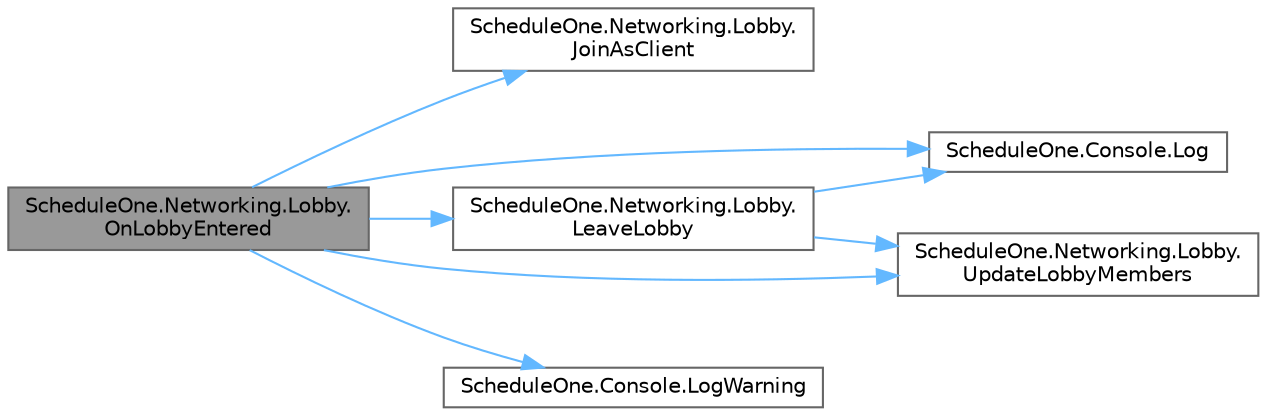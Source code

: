 digraph "ScheduleOne.Networking.Lobby.OnLobbyEntered"
{
 // LATEX_PDF_SIZE
  bgcolor="transparent";
  edge [fontname=Helvetica,fontsize=10,labelfontname=Helvetica,labelfontsize=10];
  node [fontname=Helvetica,fontsize=10,shape=box,height=0.2,width=0.4];
  rankdir="LR";
  Node1 [id="Node000001",label="ScheduleOne.Networking.Lobby.\lOnLobbyEntered",height=0.2,width=0.4,color="gray40", fillcolor="grey60", style="filled", fontcolor="black",tooltip=" "];
  Node1 -> Node2 [id="edge1_Node000001_Node000002",color="steelblue1",style="solid",tooltip=" "];
  Node2 [id="Node000002",label="ScheduleOne.Networking.Lobby.\lJoinAsClient",height=0.2,width=0.4,color="grey40", fillcolor="white", style="filled",URL="$class_schedule_one_1_1_networking_1_1_lobby.html#a457b294ad412822dcba40744046c99f3",tooltip=" "];
  Node1 -> Node3 [id="edge2_Node000001_Node000003",color="steelblue1",style="solid",tooltip=" "];
  Node3 [id="Node000003",label="ScheduleOne.Networking.Lobby.\lLeaveLobby",height=0.2,width=0.4,color="grey40", fillcolor="white", style="filled",URL="$class_schedule_one_1_1_networking_1_1_lobby.html#ad47f73051e24f368631c32049843aea3",tooltip=" "];
  Node3 -> Node4 [id="edge3_Node000003_Node000004",color="steelblue1",style="solid",tooltip=" "];
  Node4 [id="Node000004",label="ScheduleOne.Console.Log",height=0.2,width=0.4,color="grey40", fillcolor="white", style="filled",URL="$class_schedule_one_1_1_console.html#afb218907244d12f7d08b1c1831fa1f8c",tooltip=" "];
  Node3 -> Node5 [id="edge4_Node000003_Node000005",color="steelblue1",style="solid",tooltip=" "];
  Node5 [id="Node000005",label="ScheduleOne.Networking.Lobby.\lUpdateLobbyMembers",height=0.2,width=0.4,color="grey40", fillcolor="white", style="filled",URL="$class_schedule_one_1_1_networking_1_1_lobby.html#a7d1ef17ff1d6595467d79e8d88c52c06",tooltip=" "];
  Node1 -> Node4 [id="edge5_Node000001_Node000004",color="steelblue1",style="solid",tooltip=" "];
  Node1 -> Node6 [id="edge6_Node000001_Node000006",color="steelblue1",style="solid",tooltip=" "];
  Node6 [id="Node000006",label="ScheduleOne.Console.LogWarning",height=0.2,width=0.4,color="grey40", fillcolor="white", style="filled",URL="$class_schedule_one_1_1_console.html#a4af4a471d16b1029b44a8121bf41d45c",tooltip=" "];
  Node1 -> Node5 [id="edge7_Node000001_Node000005",color="steelblue1",style="solid",tooltip=" "];
}

